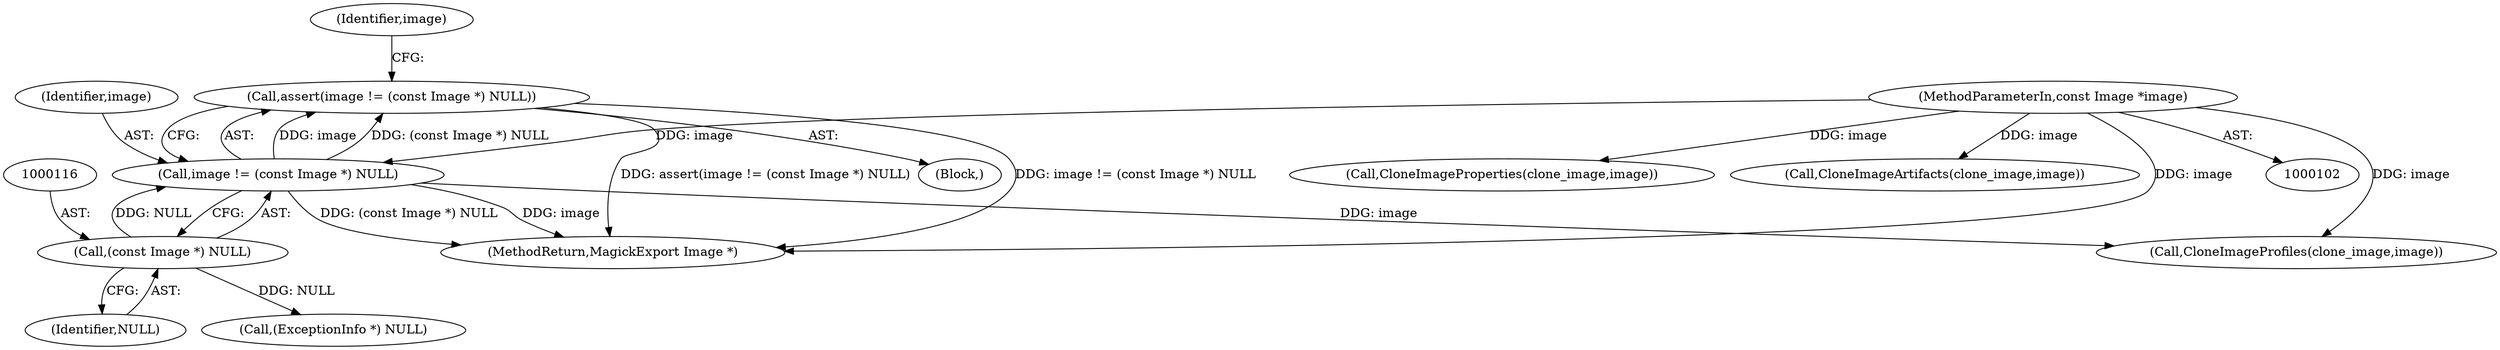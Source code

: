digraph "0_ImageMagick_aecd0ada163a4d6c769cec178955d5f3e9316f2f_0@API" {
"1000112" [label="(Call,assert(image != (const Image *) NULL))"];
"1000113" [label="(Call,image != (const Image *) NULL)"];
"1000103" [label="(MethodParameterIn,const Image *image)"];
"1000115" [label="(Call,(const Image *) NULL)"];
"1000108" [label="(Block,)"];
"1000364" [label="(Call,CloneImageProperties(clone_image,image))"];
"1000369" [label="(Call,CloneImageArtifacts(clone_image,image))"];
"1000117" [label="(Identifier,NULL)"];
"1000121" [label="(Identifier,image)"];
"1000142" [label="(Call,(ExceptionInfo *) NULL)"];
"1000112" [label="(Call,assert(image != (const Image *) NULL))"];
"1000763" [label="(MethodReturn,MagickExport Image *)"];
"1000114" [label="(Identifier,image)"];
"1000115" [label="(Call,(const Image *) NULL)"];
"1000113" [label="(Call,image != (const Image *) NULL)"];
"1000103" [label="(MethodParameterIn,const Image *image)"];
"1000359" [label="(Call,CloneImageProfiles(clone_image,image))"];
"1000112" -> "1000108"  [label="AST: "];
"1000112" -> "1000113"  [label="CFG: "];
"1000113" -> "1000112"  [label="AST: "];
"1000121" -> "1000112"  [label="CFG: "];
"1000112" -> "1000763"  [label="DDG: assert(image != (const Image *) NULL)"];
"1000112" -> "1000763"  [label="DDG: image != (const Image *) NULL"];
"1000113" -> "1000112"  [label="DDG: image"];
"1000113" -> "1000112"  [label="DDG: (const Image *) NULL"];
"1000113" -> "1000115"  [label="CFG: "];
"1000114" -> "1000113"  [label="AST: "];
"1000115" -> "1000113"  [label="AST: "];
"1000113" -> "1000763"  [label="DDG: image"];
"1000113" -> "1000763"  [label="DDG: (const Image *) NULL"];
"1000103" -> "1000113"  [label="DDG: image"];
"1000115" -> "1000113"  [label="DDG: NULL"];
"1000113" -> "1000359"  [label="DDG: image"];
"1000103" -> "1000102"  [label="AST: "];
"1000103" -> "1000763"  [label="DDG: image"];
"1000103" -> "1000359"  [label="DDG: image"];
"1000103" -> "1000364"  [label="DDG: image"];
"1000103" -> "1000369"  [label="DDG: image"];
"1000115" -> "1000117"  [label="CFG: "];
"1000116" -> "1000115"  [label="AST: "];
"1000117" -> "1000115"  [label="AST: "];
"1000115" -> "1000142"  [label="DDG: NULL"];
}
